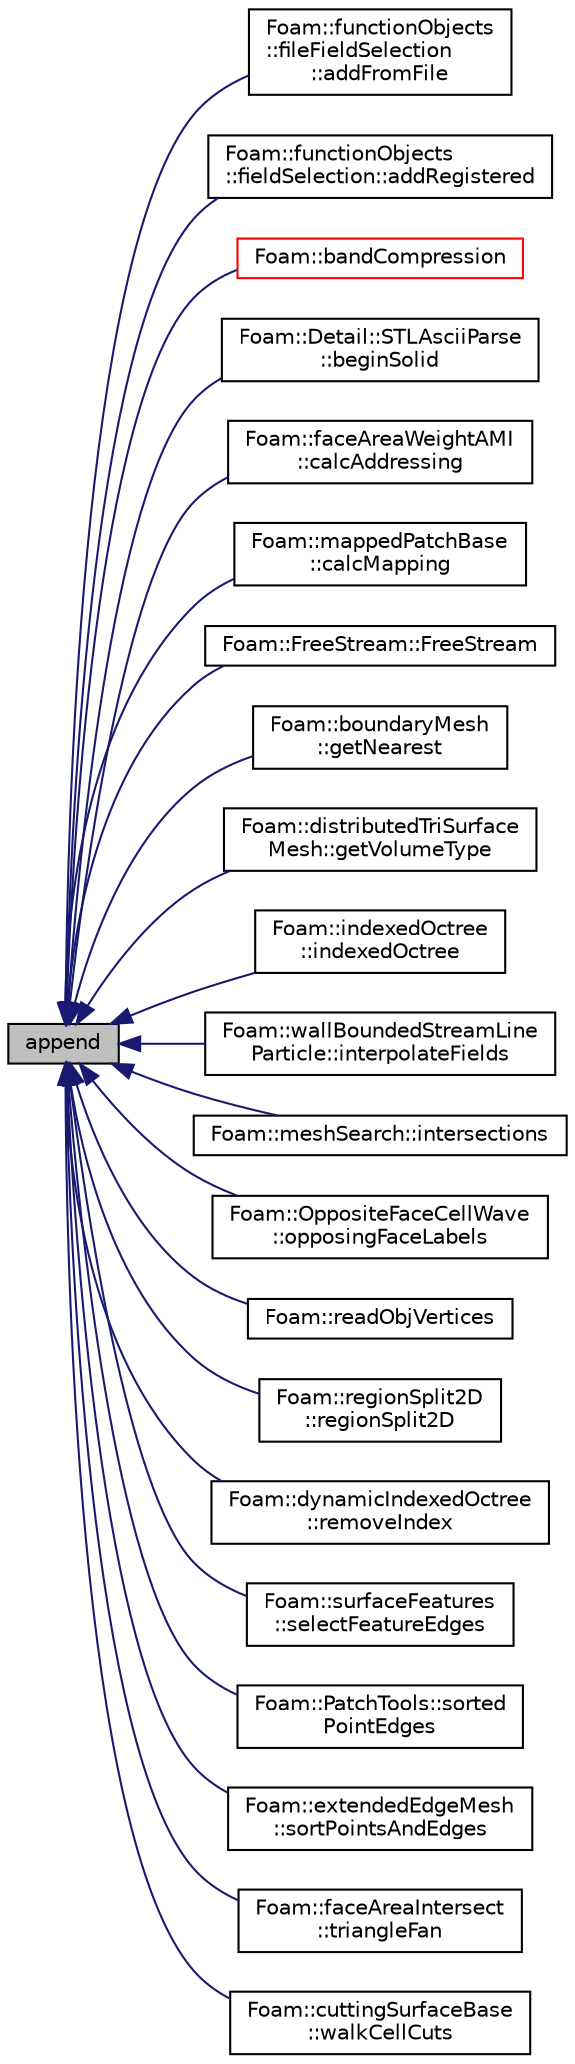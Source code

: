 digraph "append"
{
  bgcolor="transparent";
  edge [fontname="Helvetica",fontsize="10",labelfontname="Helvetica",labelfontsize="10"];
  node [fontname="Helvetica",fontsize="10",shape=record];
  rankdir="LR";
  Node1 [label="append",height=0.2,width=0.4,color="black", fillcolor="grey75", style="filled" fontcolor="black"];
  Node1 -> Node2 [dir="back",color="midnightblue",fontsize="10",style="solid",fontname="Helvetica"];
  Node2 [label="Foam::functionObjects\l::fileFieldSelection\l::addFromFile",height=0.2,width=0.4,color="black",URL="$classFoam_1_1functionObjects_1_1fileFieldSelection.html#aa1eb7d714b28b59028d8098314274ba7",tooltip="Add objects of a given type. "];
  Node1 -> Node3 [dir="back",color="midnightblue",fontsize="10",style="solid",fontname="Helvetica"];
  Node3 [label="Foam::functionObjects\l::fieldSelection::addRegistered",height=0.2,width=0.4,color="black",URL="$classFoam_1_1functionObjects_1_1fieldSelection.html#abdfc74da0a6d0a10db7f79e11560da74",tooltip="Add registered objects of a given type. "];
  Node1 -> Node4 [dir="back",color="midnightblue",fontsize="10",style="solid",fontname="Helvetica"];
  Node4 [label="Foam::bandCompression",height=0.2,width=0.4,color="red",URL="$namespaceFoam.html#a60bfbd643d5b046c94fbaa71e5884846",tooltip="Renumbers the addressing to reduce the band of the matrix. "];
  Node1 -> Node5 [dir="back",color="midnightblue",fontsize="10",style="solid",fontname="Helvetica"];
  Node5 [label="Foam::Detail::STLAsciiParse\l::beginSolid",height=0.2,width=0.4,color="black",URL="$classFoam_1_1Detail_1_1STLAsciiParse.html#a5c0f63d63a16845fd46b2c565353dede",tooltip="Action when entering &#39;solid&#39;. "];
  Node1 -> Node6 [dir="back",color="midnightblue",fontsize="10",style="solid",fontname="Helvetica"];
  Node6 [label="Foam::faceAreaWeightAMI\l::calcAddressing",height=0.2,width=0.4,color="black",URL="$classFoam_1_1faceAreaWeightAMI.html#a54ee15727ecd418aee225390f6d40445",tooltip="Calculate addressing and weights using temporary storage. "];
  Node1 -> Node7 [dir="back",color="midnightblue",fontsize="10",style="solid",fontname="Helvetica"];
  Node7 [label="Foam::mappedPatchBase\l::calcMapping",height=0.2,width=0.4,color="black",URL="$classFoam_1_1mappedPatchBase.html#a855421729b0363f1d9b0341a153f12b1",tooltip="Calculate mapping. "];
  Node1 -> Node8 [dir="back",color="midnightblue",fontsize="10",style="solid",fontname="Helvetica"];
  Node8 [label="Foam::FreeStream::FreeStream",height=0.2,width=0.4,color="black",URL="$classFoam_1_1FreeStream.html#a5019115de04adc2b93cc4c60c3d44c53",tooltip="Construct from dictionary. "];
  Node1 -> Node9 [dir="back",color="midnightblue",fontsize="10",style="solid",fontname="Helvetica"];
  Node9 [label="Foam::boundaryMesh\l::getNearest",height=0.2,width=0.4,color="black",URL="$classFoam_1_1boundaryMesh.html#afc0c1d142df9fc42e5efffdf1f144d3a",tooltip="Get bMesh index of nearest face for every boundary face in. "];
  Node1 -> Node10 [dir="back",color="midnightblue",fontsize="10",style="solid",fontname="Helvetica"];
  Node10 [label="Foam::distributedTriSurface\lMesh::getVolumeType",height=0.2,width=0.4,color="black",URL="$classFoam_1_1distributedTriSurfaceMesh.html#a841fec7c9618319def0abf8af87b96d4",tooltip="Determine type (inside/outside/mixed) for point. unknown if. "];
  Node1 -> Node11 [dir="back",color="midnightblue",fontsize="10",style="solid",fontname="Helvetica"];
  Node11 [label="Foam::indexedOctree\l::indexedOctree",height=0.2,width=0.4,color="black",URL="$classFoam_1_1indexedOctree.html#a7cafaee8b342fe6c0f4fddd6b0e8cb59",tooltip="Construct from shapes. "];
  Node1 -> Node12 [dir="back",color="midnightblue",fontsize="10",style="solid",fontname="Helvetica"];
  Node12 [label="Foam::wallBoundedStreamLine\lParticle::interpolateFields",height=0.2,width=0.4,color="black",URL="$classFoam_1_1wallBoundedStreamLineParticle.html#a0c26a2d73bea9ffdd957e92b66007af7"];
  Node1 -> Node13 [dir="back",color="midnightblue",fontsize="10",style="solid",fontname="Helvetica"];
  Node13 [label="Foam::meshSearch::intersections",height=0.2,width=0.4,color="black",URL="$classFoam_1_1meshSearch.html#ac8bf48d32d0edf70564b549a79c0deac",tooltip="Find all intersections of boundary within segment pStart .. pEnd. "];
  Node1 -> Node14 [dir="back",color="midnightblue",fontsize="10",style="solid",fontname="Helvetica"];
  Node14 [label="Foam::OppositeFaceCellWave\l::opposingFaceLabels",height=0.2,width=0.4,color="black",URL="$classFoam_1_1OppositeFaceCellWave.html#abc210877ea7f535da002b75528f65b3e",tooltip="Determine &#39;opposite&#39; faces (= faces not sharing a vertex) on cell. "];
  Node1 -> Node15 [dir="back",color="midnightblue",fontsize="10",style="solid",fontname="Helvetica"];
  Node15 [label="Foam::readObjVertices",height=0.2,width=0.4,color="black",URL="$namespaceFoam.html#a8f605da621d3ea69afd567c4f62dd6d8"];
  Node1 -> Node16 [dir="back",color="midnightblue",fontsize="10",style="solid",fontname="Helvetica"];
  Node16 [label="Foam::regionSplit2D\l::regionSplit2D",height=0.2,width=0.4,color="black",URL="$classFoam_1_1regionSplit2D.html#a68c13111f73ce772c8dd2b0d87c88e17",tooltip="Construct from mesh and list of blocked faces. "];
  Node1 -> Node17 [dir="back",color="midnightblue",fontsize="10",style="solid",fontname="Helvetica"];
  Node17 [label="Foam::dynamicIndexedOctree\l::removeIndex",height=0.2,width=0.4,color="black",URL="$classFoam_1_1dynamicIndexedOctree.html#a60abf08de416a5775d9b14e3e0cb118a"];
  Node1 -> Node18 [dir="back",color="midnightblue",fontsize="10",style="solid",fontname="Helvetica"];
  Node18 [label="Foam::surfaceFeatures\l::selectFeatureEdges",height=0.2,width=0.4,color="black",URL="$classFoam_1_1surfaceFeatures.html#a64c6ffeea50313e7c5f4ab5a651d690d",tooltip="Helper function: select a subset of featureEdges_. "];
  Node1 -> Node19 [dir="back",color="midnightblue",fontsize="10",style="solid",fontname="Helvetica"];
  Node19 [label="Foam::PatchTools::sorted\lPointEdges",height=0.2,width=0.4,color="black",URL="$classFoam_1_1PatchTools.html#ade266c84d472629a66d2ec0f9c8f2ff9"];
  Node1 -> Node20 [dir="back",color="midnightblue",fontsize="10",style="solid",fontname="Helvetica"];
  Node20 [label="Foam::extendedEdgeMesh\l::sortPointsAndEdges",height=0.2,width=0.4,color="black",URL="$classFoam_1_1extendedEdgeMesh.html#a426fc67d70e364a54570d27d026c8f13"];
  Node1 -> Node21 [dir="back",color="midnightblue",fontsize="10",style="solid",fontname="Helvetica"];
  Node21 [label="Foam::faceAreaIntersect\l::triangleFan",height=0.2,width=0.4,color="black",URL="$classFoam_1_1faceAreaIntersect.html#a33d209d49d6c6400c24cc2ff9935d053",tooltip="Decompose face into triangle fan. "];
  Node1 -> Node22 [dir="back",color="midnightblue",fontsize="10",style="solid",fontname="Helvetica"];
  Node22 [label="Foam::cuttingSurfaceBase\l::walkCellCuts",height=0.2,width=0.4,color="black",URL="$classFoam_1_1cuttingSurfaceBase.html#a13973a2752e1122847e87e07db0f56b2",tooltip="Walk cell cuts to create faces. "];
}
